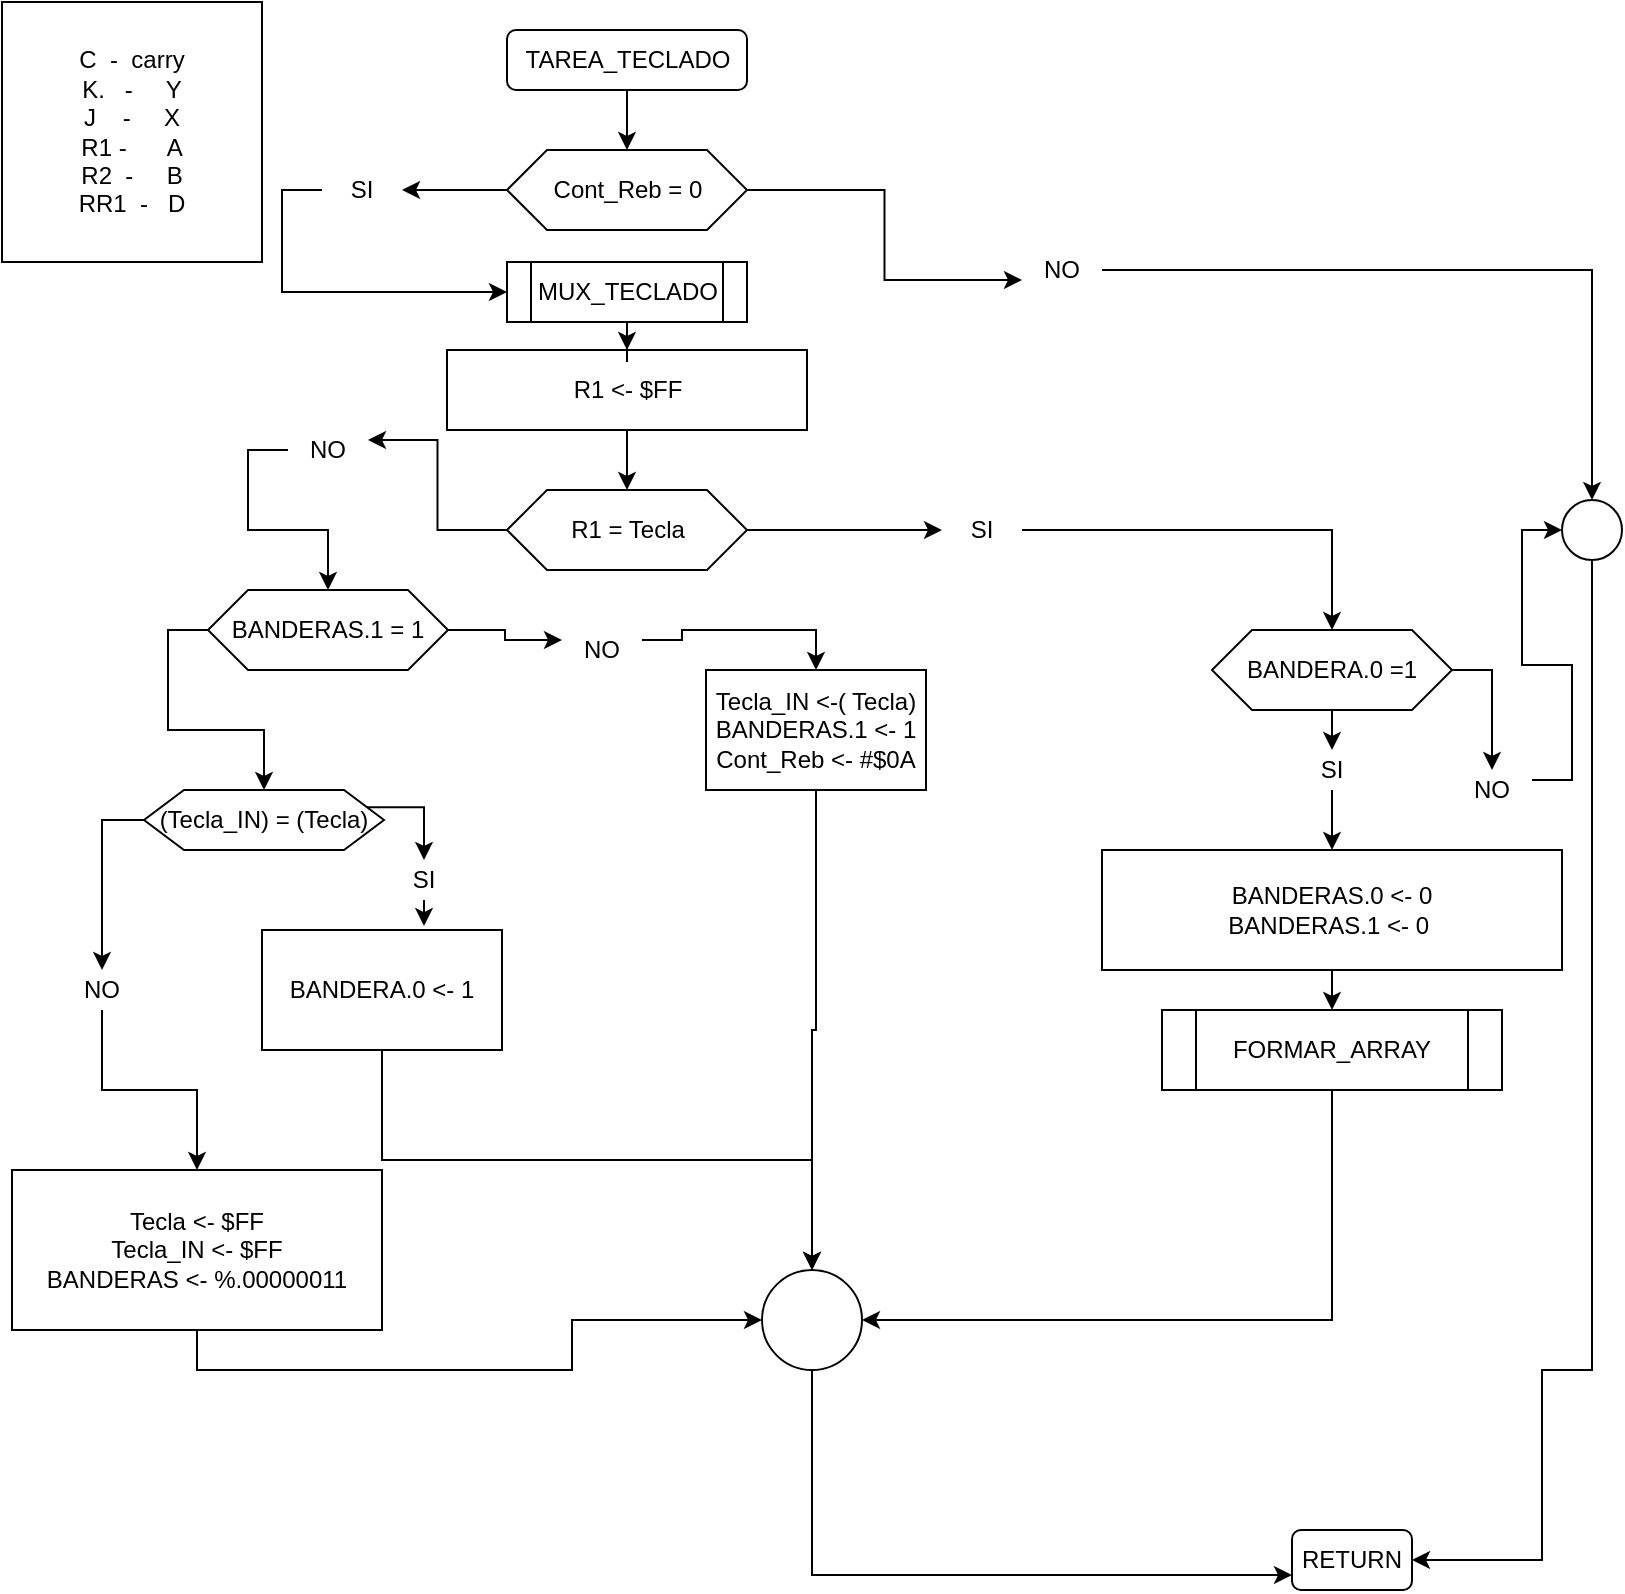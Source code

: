 <mxfile version="14.4.3" type="device"><diagram id="Vap7VGlmj7mA0fxkvcFt" name="Page-1"><mxGraphModel dx="685" dy="785" grid="1" gridSize="10" guides="1" tooltips="1" connect="1" arrows="1" fold="1" page="1" pageScale="1" pageWidth="850" pageHeight="1100" math="0" shadow="0"><root><mxCell id="0"/><mxCell id="1" parent="0"/><mxCell id="mARzQ-WPaSmC9xW1_njs-58" style="edgeStyle=orthogonalEdgeStyle;rounded=0;orthogonalLoop=1;jettySize=auto;html=1;exitX=0.5;exitY=1;exitDx=0;exitDy=0;" parent="1" source="mARzQ-WPaSmC9xW1_njs-1" target="mARzQ-WPaSmC9xW1_njs-39" edge="1"><mxGeometry relative="1" as="geometry"/></mxCell><mxCell id="mARzQ-WPaSmC9xW1_njs-1" value="TAREA_TECLADO" style="rounded=1;whiteSpace=wrap;html=1;" parent="1" vertex="1"><mxGeometry x="262.5" y="20" width="120" height="30" as="geometry"/></mxCell><mxCell id="mARzQ-WPaSmC9xW1_njs-66" value="" style="edgeStyle=orthogonalEdgeStyle;rounded=0;orthogonalLoop=1;jettySize=auto;html=1;" parent="1" source="mARzQ-WPaSmC9xW1_njs-3" target="mARzQ-WPaSmC9xW1_njs-64" edge="1"><mxGeometry relative="1" as="geometry"/></mxCell><mxCell id="mARzQ-WPaSmC9xW1_njs-3" value="R1 &amp;lt;- $FF" style="rounded=0;whiteSpace=wrap;html=1;" parent="1" vertex="1"><mxGeometry x="232.5" y="180" width="180" height="40" as="geometry"/></mxCell><mxCell id="mARzQ-WPaSmC9xW1_njs-9" value="C &amp;nbsp;- &amp;nbsp;carry&lt;br&gt;K. &amp;nbsp; - &amp;nbsp; &amp;nbsp; Y&lt;br&gt;J &amp;nbsp; &amp;nbsp;- &amp;nbsp; &amp;nbsp; X&lt;br&gt;R1 - &amp;nbsp; &amp;nbsp; &amp;nbsp;A&lt;br&gt;R2 &amp;nbsp;- &amp;nbsp; &amp;nbsp; B&lt;br&gt;RR1 &amp;nbsp;- &amp;nbsp; D" style="whiteSpace=wrap;html=1;aspect=fixed;" parent="1" vertex="1"><mxGeometry x="10" y="6" width="130" height="130" as="geometry"/></mxCell><mxCell id="797l3jyp0pzu7rJxwAaJ-2" style="edgeStyle=orthogonalEdgeStyle;rounded=0;orthogonalLoop=1;jettySize=auto;html=1;exitX=1;exitY=0.5;exitDx=0;exitDy=0;entryX=0;entryY=0.75;entryDx=0;entryDy=0;" edge="1" parent="1" source="mARzQ-WPaSmC9xW1_njs-39" target="797l3jyp0pzu7rJxwAaJ-1"><mxGeometry relative="1" as="geometry"/></mxCell><mxCell id="797l3jyp0pzu7rJxwAaJ-5" style="edgeStyle=orthogonalEdgeStyle;rounded=0;orthogonalLoop=1;jettySize=auto;html=1;exitX=0;exitY=0.5;exitDx=0;exitDy=0;" edge="1" parent="1" source="mARzQ-WPaSmC9xW1_njs-39" target="797l3jyp0pzu7rJxwAaJ-4"><mxGeometry relative="1" as="geometry"/></mxCell><mxCell id="mARzQ-WPaSmC9xW1_njs-39" value="Cont_Reb = 0" style="shape=hexagon;perimeter=hexagonPerimeter2;whiteSpace=wrap;html=1;fixedSize=1;" parent="1" vertex="1"><mxGeometry x="262.5" y="80" width="120" height="40" as="geometry"/></mxCell><mxCell id="mARzQ-WPaSmC9xW1_njs-63" style="edgeStyle=orthogonalEdgeStyle;rounded=0;orthogonalLoop=1;jettySize=auto;html=1;exitX=0.5;exitY=1;exitDx=0;exitDy=0;" parent="1" source="mARzQ-WPaSmC9xW1_njs-59" target="mARzQ-WPaSmC9xW1_njs-3" edge="1"><mxGeometry relative="1" as="geometry"/></mxCell><mxCell id="mARzQ-WPaSmC9xW1_njs-59" value="MUX_TECLADO" style="shape=process;whiteSpace=wrap;html=1;backgroundOutline=1;" parent="1" vertex="1"><mxGeometry x="262.5" y="136" width="120" height="30" as="geometry"/></mxCell><mxCell id="mARzQ-WPaSmC9xW1_njs-113" style="edgeStyle=orthogonalEdgeStyle;rounded=0;orthogonalLoop=1;jettySize=auto;html=1;exitX=0.5;exitY=1;exitDx=0;exitDy=0;" parent="1" source="mARzQ-WPaSmC9xW1_njs-61" target="mARzQ-WPaSmC9xW1_njs-110" edge="1"><mxGeometry relative="1" as="geometry"><Array as="points"><mxPoint x="805" y="690"/><mxPoint x="780" y="690"/><mxPoint x="780" y="785"/></Array></mxGeometry></mxCell><mxCell id="mARzQ-WPaSmC9xW1_njs-61" value="" style="ellipse;whiteSpace=wrap;html=1;aspect=fixed;" parent="1" vertex="1"><mxGeometry x="790" y="255" width="30" height="30" as="geometry"/></mxCell><mxCell id="mARzQ-WPaSmC9xW1_njs-69" style="edgeStyle=orthogonalEdgeStyle;rounded=0;orthogonalLoop=1;jettySize=auto;html=1;exitX=1;exitY=0.5;exitDx=0;exitDy=0;entryX=0;entryY=0.5;entryDx=0;entryDy=0;" parent="1" source="mARzQ-WPaSmC9xW1_njs-64" target="mARzQ-WPaSmC9xW1_njs-68" edge="1"><mxGeometry relative="1" as="geometry"/></mxCell><mxCell id="797l3jyp0pzu7rJxwAaJ-8" style="edgeStyle=orthogonalEdgeStyle;rounded=0;orthogonalLoop=1;jettySize=auto;html=1;exitX=0;exitY=0.5;exitDx=0;exitDy=0;entryX=1;entryY=0.25;entryDx=0;entryDy=0;" edge="1" parent="1" source="mARzQ-WPaSmC9xW1_njs-64" target="797l3jyp0pzu7rJxwAaJ-7"><mxGeometry relative="1" as="geometry"/></mxCell><mxCell id="mARzQ-WPaSmC9xW1_njs-64" value="R1 = Tecla" style="shape=hexagon;perimeter=hexagonPerimeter2;whiteSpace=wrap;html=1;fixedSize=1;" parent="1" vertex="1"><mxGeometry x="262.5" y="250" width="120" height="40" as="geometry"/></mxCell><mxCell id="mARzQ-WPaSmC9xW1_njs-71" style="edgeStyle=orthogonalEdgeStyle;rounded=0;orthogonalLoop=1;jettySize=auto;html=1;exitX=1;exitY=0.5;exitDx=0;exitDy=0;" parent="1" source="mARzQ-WPaSmC9xW1_njs-68" target="mARzQ-WPaSmC9xW1_njs-70" edge="1"><mxGeometry relative="1" as="geometry"/></mxCell><mxCell id="mARzQ-WPaSmC9xW1_njs-68" value="SI" style="text;html=1;strokeColor=none;fillColor=none;align=center;verticalAlign=middle;whiteSpace=wrap;rounded=0;" parent="1" vertex="1"><mxGeometry x="480" y="260" width="40" height="20" as="geometry"/></mxCell><mxCell id="mARzQ-WPaSmC9xW1_njs-77" style="edgeStyle=orthogonalEdgeStyle;rounded=0;orthogonalLoop=1;jettySize=auto;html=1;exitX=0.5;exitY=1;exitDx=0;exitDy=0;entryX=0.5;entryY=0;entryDx=0;entryDy=0;" parent="1" source="mARzQ-WPaSmC9xW1_njs-70" target="mARzQ-WPaSmC9xW1_njs-75" edge="1"><mxGeometry relative="1" as="geometry"/></mxCell><mxCell id="797l3jyp0pzu7rJxwAaJ-21" style="edgeStyle=orthogonalEdgeStyle;rounded=0;orthogonalLoop=1;jettySize=auto;html=1;exitX=1;exitY=0.5;exitDx=0;exitDy=0;" edge="1" parent="1" source="mARzQ-WPaSmC9xW1_njs-70" target="797l3jyp0pzu7rJxwAaJ-19"><mxGeometry relative="1" as="geometry"/></mxCell><mxCell id="mARzQ-WPaSmC9xW1_njs-70" value="BANDERA.0 =1" style="shape=hexagon;perimeter=hexagonPerimeter2;whiteSpace=wrap;html=1;fixedSize=1;" parent="1" vertex="1"><mxGeometry x="615" y="320" width="120" height="40" as="geometry"/></mxCell><mxCell id="mARzQ-WPaSmC9xW1_njs-80" style="edgeStyle=orthogonalEdgeStyle;rounded=0;orthogonalLoop=1;jettySize=auto;html=1;exitX=0.5;exitY=1;exitDx=0;exitDy=0;entryX=0.5;entryY=0;entryDx=0;entryDy=0;" parent="1" source="mARzQ-WPaSmC9xW1_njs-74" target="mARzQ-WPaSmC9xW1_njs-79" edge="1"><mxGeometry relative="1" as="geometry"/></mxCell><mxCell id="mARzQ-WPaSmC9xW1_njs-74" value="BANDERAS.0 &amp;lt;- 0&lt;br&gt;BANDERAS.1 &amp;lt;- 0&amp;nbsp;" style="rounded=0;whiteSpace=wrap;html=1;" parent="1" vertex="1"><mxGeometry x="560" y="430" width="230" height="60" as="geometry"/></mxCell><mxCell id="mARzQ-WPaSmC9xW1_njs-78" style="edgeStyle=orthogonalEdgeStyle;rounded=0;orthogonalLoop=1;jettySize=auto;html=1;exitX=0.5;exitY=1;exitDx=0;exitDy=0;entryX=0.5;entryY=0;entryDx=0;entryDy=0;" parent="1" source="mARzQ-WPaSmC9xW1_njs-75" target="mARzQ-WPaSmC9xW1_njs-74" edge="1"><mxGeometry relative="1" as="geometry"/></mxCell><mxCell id="mARzQ-WPaSmC9xW1_njs-75" value="SI" style="text;html=1;strokeColor=none;fillColor=none;align=center;verticalAlign=middle;whiteSpace=wrap;rounded=0;" parent="1" vertex="1"><mxGeometry x="655" y="380" width="40" height="20" as="geometry"/></mxCell><mxCell id="mARzQ-WPaSmC9xW1_njs-107" style="edgeStyle=orthogonalEdgeStyle;rounded=0;orthogonalLoop=1;jettySize=auto;html=1;exitX=0.5;exitY=1;exitDx=0;exitDy=0;entryX=1;entryY=0.5;entryDx=0;entryDy=0;" parent="1" source="mARzQ-WPaSmC9xW1_njs-79" target="mARzQ-WPaSmC9xW1_njs-104" edge="1"><mxGeometry relative="1" as="geometry"/></mxCell><mxCell id="mARzQ-WPaSmC9xW1_njs-79" value="FORMAR_ARRAY" style="shape=process;whiteSpace=wrap;html=1;backgroundOutline=1;" parent="1" vertex="1"><mxGeometry x="590" y="510" width="170" height="40" as="geometry"/></mxCell><mxCell id="mARzQ-WPaSmC9xW1_njs-99" style="edgeStyle=orthogonalEdgeStyle;rounded=0;orthogonalLoop=1;jettySize=auto;html=1;exitX=0;exitY=0.5;exitDx=0;exitDy=0;entryX=0.5;entryY=0;entryDx=0;entryDy=0;" parent="1" source="mARzQ-WPaSmC9xW1_njs-81" target="mARzQ-WPaSmC9xW1_njs-85" edge="1"><mxGeometry relative="1" as="geometry"/></mxCell><mxCell id="797l3jyp0pzu7rJxwAaJ-12" style="edgeStyle=orthogonalEdgeStyle;rounded=0;orthogonalLoop=1;jettySize=auto;html=1;exitX=1;exitY=0.5;exitDx=0;exitDy=0;entryX=0;entryY=0.25;entryDx=0;entryDy=0;" edge="1" parent="1" source="mARzQ-WPaSmC9xW1_njs-81" target="797l3jyp0pzu7rJxwAaJ-11"><mxGeometry relative="1" as="geometry"/></mxCell><mxCell id="mARzQ-WPaSmC9xW1_njs-81" value="BANDERAS.1 = 1" style="shape=hexagon;perimeter=hexagonPerimeter2;whiteSpace=wrap;html=1;fixedSize=1;" parent="1" vertex="1"><mxGeometry x="113" y="300" width="120" height="40" as="geometry"/></mxCell><mxCell id="mARzQ-WPaSmC9xW1_njs-82" style="edgeStyle=orthogonalEdgeStyle;rounded=0;orthogonalLoop=1;jettySize=auto;html=1;exitX=0.5;exitY=1;exitDx=0;exitDy=0;" parent="1" source="mARzQ-WPaSmC9xW1_njs-81" target="mARzQ-WPaSmC9xW1_njs-81" edge="1"><mxGeometry relative="1" as="geometry"/></mxCell><mxCell id="mARzQ-WPaSmC9xW1_njs-97" style="edgeStyle=orthogonalEdgeStyle;rounded=0;orthogonalLoop=1;jettySize=auto;html=1;exitX=1;exitY=0.25;exitDx=0;exitDy=0;entryX=0.5;entryY=0;entryDx=0;entryDy=0;" parent="1" source="mARzQ-WPaSmC9xW1_njs-85" target="mARzQ-WPaSmC9xW1_njs-86" edge="1"><mxGeometry relative="1" as="geometry"/></mxCell><mxCell id="mARzQ-WPaSmC9xW1_njs-101" style="edgeStyle=orthogonalEdgeStyle;rounded=0;orthogonalLoop=1;jettySize=auto;html=1;exitX=0;exitY=0.5;exitDx=0;exitDy=0;" parent="1" source="mARzQ-WPaSmC9xW1_njs-85" target="mARzQ-WPaSmC9xW1_njs-100" edge="1"><mxGeometry relative="1" as="geometry"/></mxCell><mxCell id="mARzQ-WPaSmC9xW1_njs-85" value="(Tecla_IN) = (Tecla)" style="shape=hexagon;perimeter=hexagonPerimeter2;whiteSpace=wrap;html=1;fixedSize=1;" parent="1" vertex="1"><mxGeometry x="81" y="400" width="120" height="30" as="geometry"/></mxCell><mxCell id="mARzQ-WPaSmC9xW1_njs-98" style="edgeStyle=orthogonalEdgeStyle;rounded=0;orthogonalLoop=1;jettySize=auto;html=1;exitX=0.5;exitY=1;exitDx=0;exitDy=0;entryX=0.675;entryY=-0.033;entryDx=0;entryDy=0;entryPerimeter=0;" parent="1" source="mARzQ-WPaSmC9xW1_njs-86" target="mARzQ-WPaSmC9xW1_njs-87" edge="1"><mxGeometry relative="1" as="geometry"/></mxCell><mxCell id="mARzQ-WPaSmC9xW1_njs-86" value="SI" style="text;html=1;strokeColor=none;fillColor=none;align=center;verticalAlign=middle;whiteSpace=wrap;rounded=0;" parent="1" vertex="1"><mxGeometry x="201" y="435" width="40" height="20" as="geometry"/></mxCell><mxCell id="797l3jyp0pzu7rJxwAaJ-17" style="edgeStyle=orthogonalEdgeStyle;rounded=0;orthogonalLoop=1;jettySize=auto;html=1;exitX=0.5;exitY=1;exitDx=0;exitDy=0;" edge="1" parent="1" source="mARzQ-WPaSmC9xW1_njs-87" target="mARzQ-WPaSmC9xW1_njs-104"><mxGeometry relative="1" as="geometry"/></mxCell><mxCell id="mARzQ-WPaSmC9xW1_njs-87" value="BANDERA.0 &amp;lt;- 1" style="rounded=0;whiteSpace=wrap;html=1;" parent="1" vertex="1"><mxGeometry x="140" y="470" width="120" height="60" as="geometry"/></mxCell><mxCell id="797l3jyp0pzu7rJxwAaJ-14" style="edgeStyle=orthogonalEdgeStyle;rounded=0;orthogonalLoop=1;jettySize=auto;html=1;exitX=0.5;exitY=1;exitDx=0;exitDy=0;entryX=0.5;entryY=0;entryDx=0;entryDy=0;" edge="1" parent="1" source="mARzQ-WPaSmC9xW1_njs-89" target="mARzQ-WPaSmC9xW1_njs-104"><mxGeometry relative="1" as="geometry"/></mxCell><mxCell id="mARzQ-WPaSmC9xW1_njs-89" value="Tecla_IN &amp;lt;-( Tecla)&lt;br&gt;BANDERAS.1 &amp;lt;- 1&lt;br&gt;Cont_Reb &amp;lt;- #$0A" style="rounded=0;whiteSpace=wrap;html=1;" parent="1" vertex="1"><mxGeometry x="362" y="340" width="110" height="60" as="geometry"/></mxCell><mxCell id="mARzQ-WPaSmC9xW1_njs-103" style="edgeStyle=orthogonalEdgeStyle;rounded=0;orthogonalLoop=1;jettySize=auto;html=1;exitX=0.5;exitY=1;exitDx=0;exitDy=0;" parent="1" source="mARzQ-WPaSmC9xW1_njs-100" target="mARzQ-WPaSmC9xW1_njs-102" edge="1"><mxGeometry relative="1" as="geometry"/></mxCell><mxCell id="mARzQ-WPaSmC9xW1_njs-100" value="NO" style="text;html=1;strokeColor=none;fillColor=none;align=center;verticalAlign=middle;whiteSpace=wrap;rounded=0;" parent="1" vertex="1"><mxGeometry x="40" y="490" width="40" height="20" as="geometry"/></mxCell><mxCell id="mARzQ-WPaSmC9xW1_njs-106" style="edgeStyle=orthogonalEdgeStyle;rounded=0;orthogonalLoop=1;jettySize=auto;html=1;exitX=0.5;exitY=1;exitDx=0;exitDy=0;entryX=0;entryY=0.5;entryDx=0;entryDy=0;" parent="1" source="mARzQ-WPaSmC9xW1_njs-102" target="mARzQ-WPaSmC9xW1_njs-104" edge="1"><mxGeometry relative="1" as="geometry"/></mxCell><mxCell id="mARzQ-WPaSmC9xW1_njs-102" value="Tecla &amp;lt;- $FF&lt;br&gt;Tecla_IN &amp;lt;- $FF&lt;br&gt;BANDERAS &amp;lt;- %.00000011" style="rounded=0;whiteSpace=wrap;html=1;" parent="1" vertex="1"><mxGeometry x="15" y="590" width="185" height="80" as="geometry"/></mxCell><mxCell id="mARzQ-WPaSmC9xW1_njs-112" style="edgeStyle=orthogonalEdgeStyle;rounded=0;orthogonalLoop=1;jettySize=auto;html=1;exitX=0.5;exitY=1;exitDx=0;exitDy=0;entryX=0;entryY=0.75;entryDx=0;entryDy=0;" parent="1" source="mARzQ-WPaSmC9xW1_njs-104" target="mARzQ-WPaSmC9xW1_njs-110" edge="1"><mxGeometry relative="1" as="geometry"/></mxCell><mxCell id="mARzQ-WPaSmC9xW1_njs-104" value="" style="ellipse;whiteSpace=wrap;html=1;aspect=fixed;" parent="1" vertex="1"><mxGeometry x="390" y="640" width="50" height="50" as="geometry"/></mxCell><mxCell id="mARzQ-WPaSmC9xW1_njs-110" value="RETURN" style="rounded=1;whiteSpace=wrap;html=1;" parent="1" vertex="1"><mxGeometry x="655" y="770" width="60" height="30" as="geometry"/></mxCell><mxCell id="797l3jyp0pzu7rJxwAaJ-3" style="edgeStyle=orthogonalEdgeStyle;rounded=0;orthogonalLoop=1;jettySize=auto;html=1;exitX=1;exitY=0.5;exitDx=0;exitDy=0;entryX=0.5;entryY=0;entryDx=0;entryDy=0;" edge="1" parent="1" source="797l3jyp0pzu7rJxwAaJ-1" target="mARzQ-WPaSmC9xW1_njs-61"><mxGeometry relative="1" as="geometry"/></mxCell><mxCell id="797l3jyp0pzu7rJxwAaJ-1" value="NO" style="text;html=1;strokeColor=none;fillColor=none;align=center;verticalAlign=middle;whiteSpace=wrap;rounded=0;" vertex="1" parent="1"><mxGeometry x="520" y="130" width="40" height="20" as="geometry"/></mxCell><mxCell id="797l3jyp0pzu7rJxwAaJ-6" style="edgeStyle=orthogonalEdgeStyle;rounded=0;orthogonalLoop=1;jettySize=auto;html=1;exitX=0;exitY=0.5;exitDx=0;exitDy=0;entryX=0;entryY=0.5;entryDx=0;entryDy=0;" edge="1" parent="1" source="797l3jyp0pzu7rJxwAaJ-4" target="mARzQ-WPaSmC9xW1_njs-59"><mxGeometry relative="1" as="geometry"/></mxCell><mxCell id="797l3jyp0pzu7rJxwAaJ-4" value="SI" style="text;html=1;strokeColor=none;fillColor=none;align=center;verticalAlign=middle;whiteSpace=wrap;rounded=0;" vertex="1" parent="1"><mxGeometry x="170" y="90" width="40" height="20" as="geometry"/></mxCell><mxCell id="797l3jyp0pzu7rJxwAaJ-9" style="edgeStyle=orthogonalEdgeStyle;rounded=0;orthogonalLoop=1;jettySize=auto;html=1;exitX=0;exitY=0.5;exitDx=0;exitDy=0;" edge="1" parent="1" source="797l3jyp0pzu7rJxwAaJ-7" target="mARzQ-WPaSmC9xW1_njs-81"><mxGeometry relative="1" as="geometry"/></mxCell><mxCell id="797l3jyp0pzu7rJxwAaJ-7" value="NO" style="text;html=1;strokeColor=none;fillColor=none;align=center;verticalAlign=middle;whiteSpace=wrap;rounded=0;" vertex="1" parent="1"><mxGeometry x="153" y="220" width="40" height="20" as="geometry"/></mxCell><mxCell id="797l3jyp0pzu7rJxwAaJ-13" style="edgeStyle=orthogonalEdgeStyle;rounded=0;orthogonalLoop=1;jettySize=auto;html=1;exitX=1;exitY=0.25;exitDx=0;exitDy=0;entryX=0.5;entryY=0;entryDx=0;entryDy=0;" edge="1" parent="1" source="797l3jyp0pzu7rJxwAaJ-11" target="mARzQ-WPaSmC9xW1_njs-89"><mxGeometry relative="1" as="geometry"/></mxCell><mxCell id="797l3jyp0pzu7rJxwAaJ-11" value="NO" style="text;html=1;strokeColor=none;fillColor=none;align=center;verticalAlign=middle;whiteSpace=wrap;rounded=0;" vertex="1" parent="1"><mxGeometry x="290" y="320" width="40" height="20" as="geometry"/></mxCell><mxCell id="797l3jyp0pzu7rJxwAaJ-15" style="edgeStyle=orthogonalEdgeStyle;rounded=0;orthogonalLoop=1;jettySize=auto;html=1;exitX=0.5;exitY=1;exitDx=0;exitDy=0;" edge="1" parent="1" source="mARzQ-WPaSmC9xW1_njs-102" target="mARzQ-WPaSmC9xW1_njs-102"><mxGeometry relative="1" as="geometry"/></mxCell><mxCell id="797l3jyp0pzu7rJxwAaJ-20" style="edgeStyle=orthogonalEdgeStyle;rounded=0;orthogonalLoop=1;jettySize=auto;html=1;exitX=1;exitY=0.25;exitDx=0;exitDy=0;entryX=0;entryY=0.5;entryDx=0;entryDy=0;" edge="1" parent="1" source="797l3jyp0pzu7rJxwAaJ-19" target="mARzQ-WPaSmC9xW1_njs-61"><mxGeometry relative="1" as="geometry"/></mxCell><mxCell id="797l3jyp0pzu7rJxwAaJ-19" value="NO" style="text;html=1;strokeColor=none;fillColor=none;align=center;verticalAlign=middle;whiteSpace=wrap;rounded=0;" vertex="1" parent="1"><mxGeometry x="735" y="390" width="40" height="20" as="geometry"/></mxCell></root></mxGraphModel></diagram></mxfile>